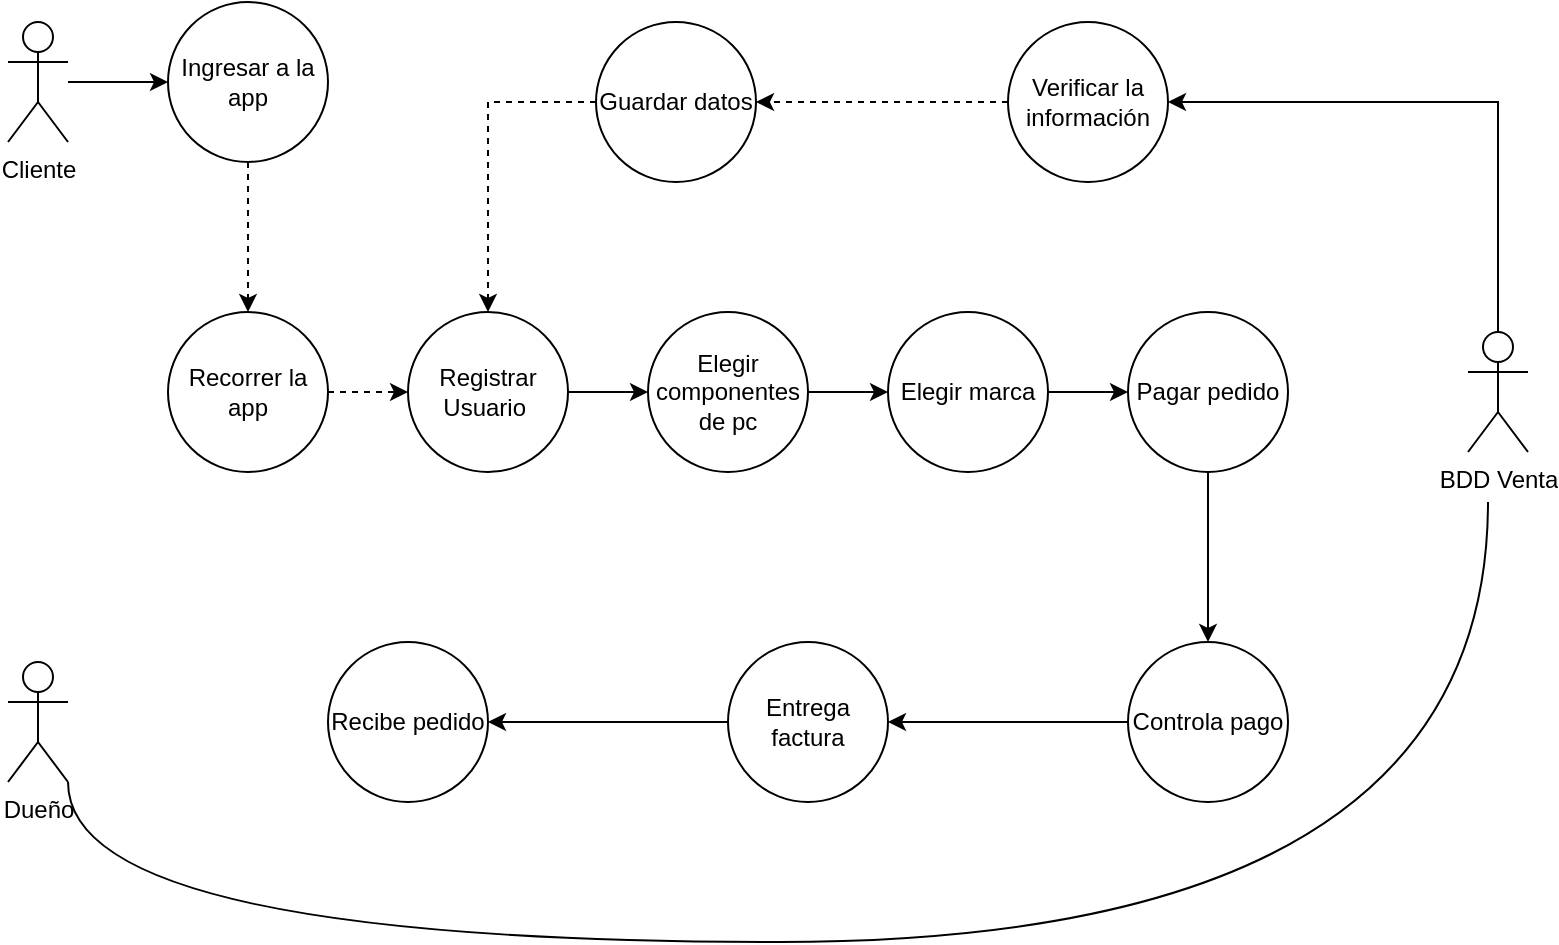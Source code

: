<mxfile version="20.5.1" type="device"><diagram id="72jbqxG2pGPyqqTKljzi" name="Página-1"><mxGraphModel dx="1422" dy="794" grid="1" gridSize="10" guides="1" tooltips="1" connect="1" arrows="1" fold="1" page="1" pageScale="1" pageWidth="827" pageHeight="1169" math="0" shadow="0"><root><mxCell id="0"/><mxCell id="1" parent="0"/><mxCell id="lEDVREsFEJIKpbLz5-9L-6" style="edgeStyle=orthogonalEdgeStyle;rounded=0;orthogonalLoop=1;jettySize=auto;html=1;entryX=0;entryY=0.5;entryDx=0;entryDy=0;" edge="1" parent="1" source="lEDVREsFEJIKpbLz5-9L-1" target="lEDVREsFEJIKpbLz5-9L-5"><mxGeometry relative="1" as="geometry"/></mxCell><mxCell id="lEDVREsFEJIKpbLz5-9L-1" value="Cliente" style="shape=umlActor;verticalLabelPosition=bottom;verticalAlign=top;html=1;outlineConnect=0;" vertex="1" parent="1"><mxGeometry x="40" y="400" width="30" height="60" as="geometry"/></mxCell><mxCell id="lEDVREsFEJIKpbLz5-9L-2" value="Dueño" style="shape=umlActor;verticalLabelPosition=bottom;verticalAlign=top;html=1;outlineConnect=0;" vertex="1" parent="1"><mxGeometry x="40" y="720" width="30" height="60" as="geometry"/></mxCell><mxCell id="lEDVREsFEJIKpbLz5-9L-21" style="rounded=0;orthogonalLoop=1;jettySize=auto;html=1;entryX=1;entryY=0.5;entryDx=0;entryDy=0;" edge="1" parent="1" source="lEDVREsFEJIKpbLz5-9L-3" target="lEDVREsFEJIKpbLz5-9L-20"><mxGeometry relative="1" as="geometry"><Array as="points"><mxPoint x="785" y="440"/></Array></mxGeometry></mxCell><mxCell id="lEDVREsFEJIKpbLz5-9L-3" value="BDD Venta" style="shape=umlActor;verticalLabelPosition=bottom;verticalAlign=top;html=1;outlineConnect=0;" vertex="1" parent="1"><mxGeometry x="770" y="555" width="30" height="60" as="geometry"/></mxCell><mxCell id="lEDVREsFEJIKpbLz5-9L-9" style="edgeStyle=orthogonalEdgeStyle;rounded=0;orthogonalLoop=1;jettySize=auto;html=1;entryX=0.5;entryY=0;entryDx=0;entryDy=0;dashed=1;" edge="1" parent="1" source="lEDVREsFEJIKpbLz5-9L-5" target="lEDVREsFEJIKpbLz5-9L-7"><mxGeometry relative="1" as="geometry"/></mxCell><mxCell id="lEDVREsFEJIKpbLz5-9L-5" value="Ingresar a la app" style="ellipse;whiteSpace=wrap;html=1;aspect=fixed;" vertex="1" parent="1"><mxGeometry x="120" y="390" width="80" height="80" as="geometry"/></mxCell><mxCell id="lEDVREsFEJIKpbLz5-9L-11" style="edgeStyle=orthogonalEdgeStyle;rounded=0;orthogonalLoop=1;jettySize=auto;html=1;dashed=1;" edge="1" parent="1" source="lEDVREsFEJIKpbLz5-9L-7" target="lEDVREsFEJIKpbLz5-9L-10"><mxGeometry relative="1" as="geometry"/></mxCell><mxCell id="lEDVREsFEJIKpbLz5-9L-7" value="Recorrer la app" style="ellipse;whiteSpace=wrap;html=1;aspect=fixed;" vertex="1" parent="1"><mxGeometry x="120" y="545" width="80" height="80" as="geometry"/></mxCell><mxCell id="lEDVREsFEJIKpbLz5-9L-13" style="edgeStyle=orthogonalEdgeStyle;rounded=0;orthogonalLoop=1;jettySize=auto;html=1;" edge="1" parent="1" source="lEDVREsFEJIKpbLz5-9L-10" target="lEDVREsFEJIKpbLz5-9L-12"><mxGeometry relative="1" as="geometry"/></mxCell><mxCell id="lEDVREsFEJIKpbLz5-9L-10" value="Registrar&lt;br&gt;Usuario&amp;nbsp;" style="ellipse;whiteSpace=wrap;html=1;aspect=fixed;" vertex="1" parent="1"><mxGeometry x="240" y="545" width="80" height="80" as="geometry"/></mxCell><mxCell id="lEDVREsFEJIKpbLz5-9L-15" style="edgeStyle=orthogonalEdgeStyle;rounded=0;orthogonalLoop=1;jettySize=auto;html=1;" edge="1" parent="1" source="lEDVREsFEJIKpbLz5-9L-12" target="lEDVREsFEJIKpbLz5-9L-14"><mxGeometry relative="1" as="geometry"/></mxCell><mxCell id="lEDVREsFEJIKpbLz5-9L-12" value="Elegir componentes de pc" style="ellipse;whiteSpace=wrap;html=1;aspect=fixed;" vertex="1" parent="1"><mxGeometry x="360" y="545" width="80" height="80" as="geometry"/></mxCell><mxCell id="lEDVREsFEJIKpbLz5-9L-17" style="edgeStyle=orthogonalEdgeStyle;rounded=0;orthogonalLoop=1;jettySize=auto;html=1;" edge="1" parent="1" source="lEDVREsFEJIKpbLz5-9L-14" target="lEDVREsFEJIKpbLz5-9L-16"><mxGeometry relative="1" as="geometry"/></mxCell><mxCell id="lEDVREsFEJIKpbLz5-9L-14" value="Elegir marca" style="ellipse;whiteSpace=wrap;html=1;aspect=fixed;" vertex="1" parent="1"><mxGeometry x="480" y="545" width="80" height="80" as="geometry"/></mxCell><mxCell id="lEDVREsFEJIKpbLz5-9L-19" style="edgeStyle=orthogonalEdgeStyle;rounded=0;orthogonalLoop=1;jettySize=auto;html=1;" edge="1" parent="1" source="lEDVREsFEJIKpbLz5-9L-16" target="lEDVREsFEJIKpbLz5-9L-18"><mxGeometry relative="1" as="geometry"/></mxCell><mxCell id="lEDVREsFEJIKpbLz5-9L-16" value="Pagar pedido" style="ellipse;whiteSpace=wrap;html=1;aspect=fixed;" vertex="1" parent="1"><mxGeometry x="600" y="545" width="80" height="80" as="geometry"/></mxCell><mxCell id="lEDVREsFEJIKpbLz5-9L-26" style="edgeStyle=none;rounded=0;orthogonalLoop=1;jettySize=auto;html=1;" edge="1" parent="1" source="lEDVREsFEJIKpbLz5-9L-18" target="lEDVREsFEJIKpbLz5-9L-25"><mxGeometry relative="1" as="geometry"/></mxCell><mxCell id="lEDVREsFEJIKpbLz5-9L-18" value="Controla pago" style="ellipse;whiteSpace=wrap;html=1;aspect=fixed;" vertex="1" parent="1"><mxGeometry x="600" y="710" width="80" height="80" as="geometry"/></mxCell><mxCell id="lEDVREsFEJIKpbLz5-9L-23" style="edgeStyle=none;rounded=0;orthogonalLoop=1;jettySize=auto;html=1;dashed=1;" edge="1" parent="1" source="lEDVREsFEJIKpbLz5-9L-20" target="lEDVREsFEJIKpbLz5-9L-22"><mxGeometry relative="1" as="geometry"/></mxCell><mxCell id="lEDVREsFEJIKpbLz5-9L-20" value="Verificar la información" style="ellipse;whiteSpace=wrap;html=1;aspect=fixed;" vertex="1" parent="1"><mxGeometry x="540" y="400" width="80" height="80" as="geometry"/></mxCell><mxCell id="lEDVREsFEJIKpbLz5-9L-24" style="edgeStyle=none;rounded=0;orthogonalLoop=1;jettySize=auto;html=1;entryX=0.5;entryY=0;entryDx=0;entryDy=0;dashed=1;" edge="1" parent="1" source="lEDVREsFEJIKpbLz5-9L-22" target="lEDVREsFEJIKpbLz5-9L-10"><mxGeometry relative="1" as="geometry"><Array as="points"><mxPoint x="280" y="440"/></Array></mxGeometry></mxCell><mxCell id="lEDVREsFEJIKpbLz5-9L-22" value="Guardar datos" style="ellipse;whiteSpace=wrap;html=1;aspect=fixed;" vertex="1" parent="1"><mxGeometry x="334" y="400" width="80" height="80" as="geometry"/></mxCell><mxCell id="lEDVREsFEJIKpbLz5-9L-28" style="edgeStyle=none;rounded=0;orthogonalLoop=1;jettySize=auto;html=1;" edge="1" parent="1" source="lEDVREsFEJIKpbLz5-9L-25" target="lEDVREsFEJIKpbLz5-9L-27"><mxGeometry relative="1" as="geometry"/></mxCell><mxCell id="lEDVREsFEJIKpbLz5-9L-25" value="Entrega factura" style="ellipse;whiteSpace=wrap;html=1;aspect=fixed;" vertex="1" parent="1"><mxGeometry x="400" y="710" width="80" height="80" as="geometry"/></mxCell><mxCell id="lEDVREsFEJIKpbLz5-9L-27" value="Recibe pedido" style="ellipse;whiteSpace=wrap;html=1;aspect=fixed;" vertex="1" parent="1"><mxGeometry x="200" y="710" width="80" height="80" as="geometry"/></mxCell><mxCell id="lEDVREsFEJIKpbLz5-9L-31" value="" style="endArrow=none;html=1;rounded=0;entryX=1;entryY=1;entryDx=0;entryDy=0;entryPerimeter=0;edgeStyle=orthogonalEdgeStyle;curved=1;" edge="1" parent="1" target="lEDVREsFEJIKpbLz5-9L-2"><mxGeometry width="50" height="50" relative="1" as="geometry"><mxPoint x="780" y="640" as="sourcePoint"/><mxPoint x="150" y="820" as="targetPoint"/><Array as="points"><mxPoint x="780" y="860"/><mxPoint x="70" y="860"/></Array></mxGeometry></mxCell></root></mxGraphModel></diagram></mxfile>